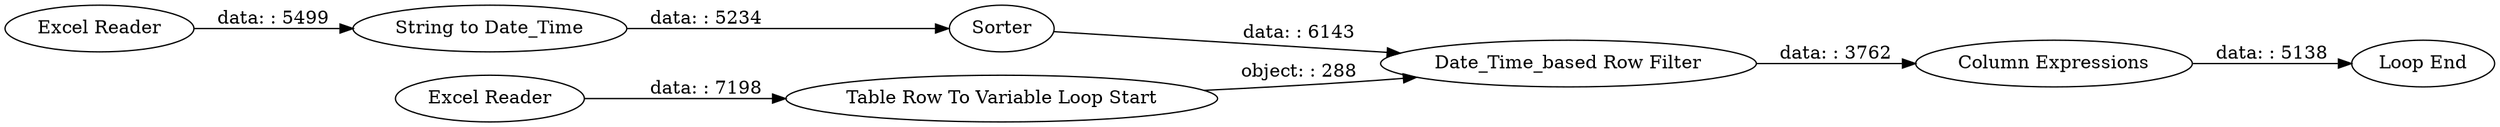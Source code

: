 digraph {
	"8164837080468900258_12" [label="Table Row To Variable Loop Start"]
	"8164837080468900258_4" [label="String to Date_Time"]
	"8164837080468900258_11" [label="Excel Reader"]
	"8164837080468900258_15" [label="Column Expressions"]
	"8164837080468900258_14" [label=Sorter]
	"8164837080468900258_10" [label="Excel Reader"]
	"8164837080468900258_16" [label="Loop End"]
	"8164837080468900258_2" [label="Date_Time_based Row Filter"]
	"8164837080468900258_11" -> "8164837080468900258_4" [label="data: : 5499"]
	"8164837080468900258_12" -> "8164837080468900258_2" [label="object: : 288"]
	"8164837080468900258_10" -> "8164837080468900258_12" [label="data: : 7198"]
	"8164837080468900258_4" -> "8164837080468900258_14" [label="data: : 5234"]
	"8164837080468900258_14" -> "8164837080468900258_2" [label="data: : 6143"]
	"8164837080468900258_15" -> "8164837080468900258_16" [label="data: : 5138"]
	"8164837080468900258_2" -> "8164837080468900258_15" [label="data: : 3762"]
	rankdir=LR
}
